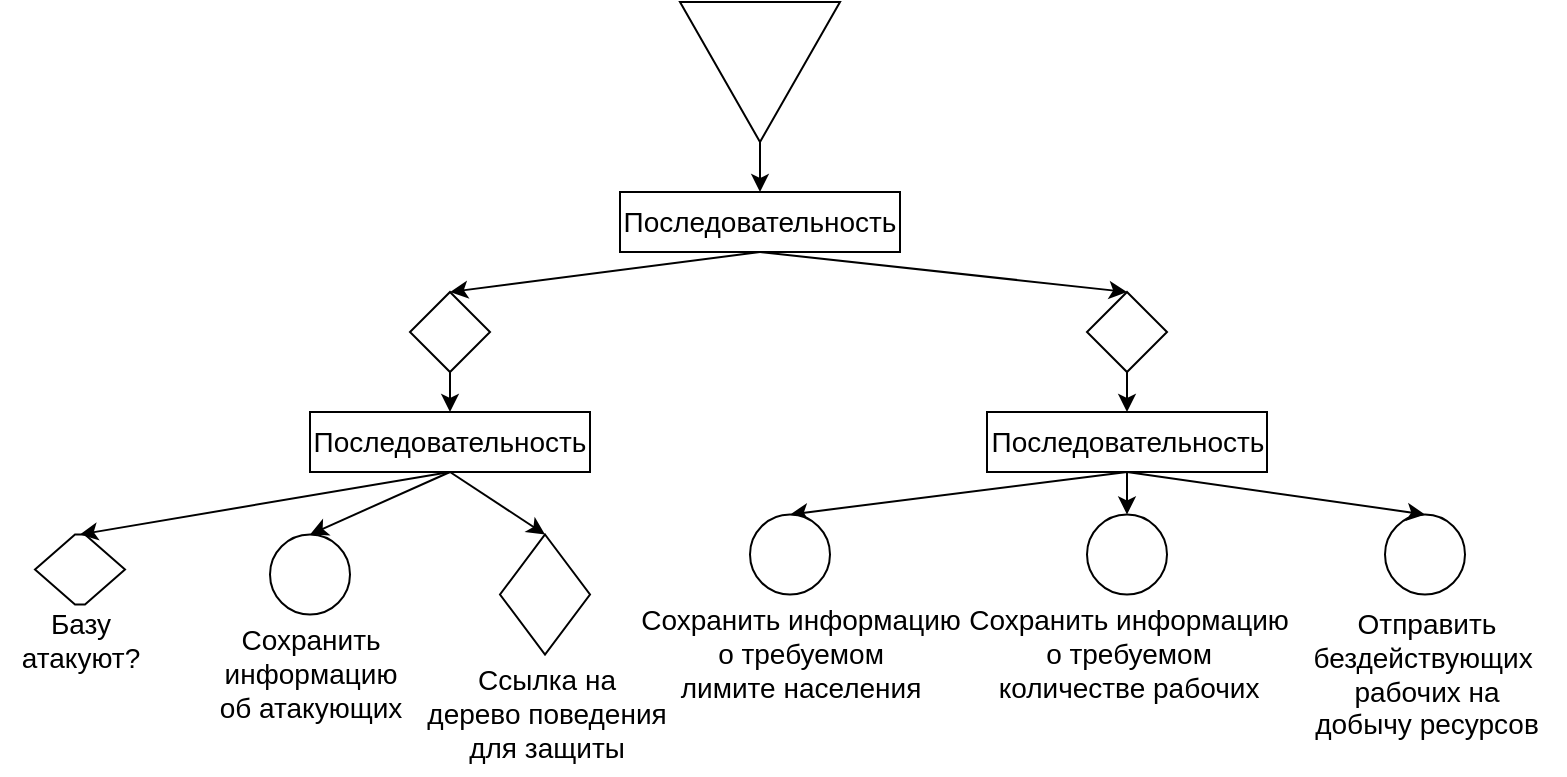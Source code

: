 <mxfile version="21.3.2" type="device">
  <diagram name="Страница 1" id="NafScCUxvAkmA_9nMTfZ">
    <mxGraphModel dx="1050" dy="515" grid="1" gridSize="10" guides="1" tooltips="1" connect="1" arrows="1" fold="1" page="1" pageScale="1" pageWidth="827" pageHeight="1169" math="0" shadow="0">
      <root>
        <mxCell id="0" />
        <mxCell id="1" parent="0" />
        <mxCell id="AoNDlb5lEAphUb0KFkj2-1" value="" style="triangle;whiteSpace=wrap;html=1;rotation=90;" parent="1" vertex="1">
          <mxGeometry x="370" y="80" width="70" height="80" as="geometry" />
        </mxCell>
        <mxCell id="AoNDlb5lEAphUb0KFkj2-3" value="&lt;font style=&quot;font-size: 14px;&quot;&gt;Последовательность&lt;/font&gt;" style="rounded=0;whiteSpace=wrap;html=1;" parent="1" vertex="1">
          <mxGeometry x="335" y="180" width="140" height="30" as="geometry" />
        </mxCell>
        <mxCell id="AoNDlb5lEAphUb0KFkj2-4" value="" style="endArrow=classic;html=1;rounded=0;exitX=1;exitY=0.5;exitDx=0;exitDy=0;entryX=0.5;entryY=0;entryDx=0;entryDy=0;" parent="1" source="AoNDlb5lEAphUb0KFkj2-1" target="AoNDlb5lEAphUb0KFkj2-3" edge="1">
          <mxGeometry width="50" height="50" relative="1" as="geometry">
            <mxPoint x="390" y="320" as="sourcePoint" />
            <mxPoint x="440" y="270" as="targetPoint" />
          </mxGeometry>
        </mxCell>
        <mxCell id="AoNDlb5lEAphUb0KFkj2-10" value="" style="endArrow=classic;html=1;rounded=0;exitX=0.5;exitY=1;exitDx=0;exitDy=0;entryX=0.5;entryY=0;entryDx=0;entryDy=0;" parent="1" source="AoNDlb5lEAphUb0KFkj2-3" target="VKQyHGG-fcrfAOe1fbZQ-6" edge="1">
          <mxGeometry width="50" height="50" relative="1" as="geometry">
            <mxPoint x="591" y="240" as="sourcePoint" />
            <mxPoint x="626" y="300" as="targetPoint" />
          </mxGeometry>
        </mxCell>
        <mxCell id="AoNDlb5lEAphUb0KFkj2-29" value="&lt;font style=&quot;font-size: 14px;&quot;&gt;Сохранить информацию&lt;br&gt;о требуемом &lt;br&gt;лимите населения&lt;/font&gt;" style="text;html=1;align=center;verticalAlign=middle;resizable=0;points=[];autosize=1;strokeColor=none;fillColor=none;" parent="1" vertex="1">
          <mxGeometry x="335" y="381.25" width="180" height="60" as="geometry" />
        </mxCell>
        <mxCell id="AoNDlb5lEAphUb0KFkj2-30" value="" style="endArrow=classic;html=1;rounded=0;exitX=0.5;exitY=1;exitDx=0;exitDy=0;entryX=0.5;entryY=0;entryDx=0;entryDy=0;" parent="1" source="VKQyHGG-fcrfAOe1fbZQ-1" target="VKQyHGG-fcrfAOe1fbZQ-23" edge="1">
          <mxGeometry width="50" height="50" relative="1" as="geometry">
            <mxPoint x="793.5" y="390" as="sourcePoint" />
            <mxPoint x="843.5" y="420" as="targetPoint" />
          </mxGeometry>
        </mxCell>
        <mxCell id="VKQyHGG-fcrfAOe1fbZQ-1" value="&lt;font style=&quot;font-size: 14px;&quot;&gt;Последовательность&lt;/font&gt;" style="rounded=0;whiteSpace=wrap;html=1;" vertex="1" parent="1">
          <mxGeometry x="518.5" y="290" width="140" height="30" as="geometry" />
        </mxCell>
        <mxCell id="VKQyHGG-fcrfAOe1fbZQ-4" value="" style="shape=hexagon;perimeter=hexagonPerimeter2;whiteSpace=wrap;html=1;fixedSize=1;" vertex="1" parent="1">
          <mxGeometry x="42.5" y="351.25" width="45" height="35" as="geometry" />
        </mxCell>
        <mxCell id="VKQyHGG-fcrfAOe1fbZQ-5" value="&lt;font style=&quot;font-size: 14px;&quot;&gt;Базу &lt;br&gt;атакуют?&lt;/font&gt;" style="text;html=1;align=center;verticalAlign=middle;resizable=0;points=[];autosize=1;strokeColor=none;fillColor=none;" vertex="1" parent="1">
          <mxGeometry x="25" y="378.75" width="80" height="50" as="geometry" />
        </mxCell>
        <mxCell id="VKQyHGG-fcrfAOe1fbZQ-6" value="" style="rhombus;whiteSpace=wrap;html=1;" vertex="1" parent="1">
          <mxGeometry x="568.5" y="230" width="40" height="40" as="geometry" />
        </mxCell>
        <mxCell id="VKQyHGG-fcrfAOe1fbZQ-7" value="&lt;font style=&quot;font-size: 14px;&quot;&gt;Последовательность&lt;/font&gt;" style="rounded=0;whiteSpace=wrap;html=1;" vertex="1" parent="1">
          <mxGeometry x="180" y="290" width="140" height="30" as="geometry" />
        </mxCell>
        <mxCell id="VKQyHGG-fcrfAOe1fbZQ-10" value="" style="rhombus;whiteSpace=wrap;html=1;" vertex="1" parent="1">
          <mxGeometry x="230" y="230" width="40" height="40" as="geometry" />
        </mxCell>
        <mxCell id="VKQyHGG-fcrfAOe1fbZQ-11" value="" style="endArrow=classic;html=1;rounded=0;exitX=0.5;exitY=1;exitDx=0;exitDy=0;entryX=0.5;entryY=0;entryDx=0;entryDy=0;" edge="1" parent="1" source="AoNDlb5lEAphUb0KFkj2-3" target="VKQyHGG-fcrfAOe1fbZQ-10">
          <mxGeometry width="50" height="50" relative="1" as="geometry">
            <mxPoint x="430" y="270" as="sourcePoint" />
            <mxPoint x="480" y="220" as="targetPoint" />
          </mxGeometry>
        </mxCell>
        <mxCell id="VKQyHGG-fcrfAOe1fbZQ-12" value="" style="endArrow=classic;html=1;rounded=0;exitX=0.5;exitY=1;exitDx=0;exitDy=0;entryX=0.5;entryY=0;entryDx=0;entryDy=0;" edge="1" parent="1" source="VKQyHGG-fcrfAOe1fbZQ-6" target="VKQyHGG-fcrfAOe1fbZQ-1">
          <mxGeometry width="50" height="50" relative="1" as="geometry">
            <mxPoint x="613.5" y="270" as="sourcePoint" />
            <mxPoint x="663.5" y="220" as="targetPoint" />
          </mxGeometry>
        </mxCell>
        <mxCell id="VKQyHGG-fcrfAOe1fbZQ-13" value="" style="endArrow=classic;html=1;rounded=0;exitX=0.5;exitY=1;exitDx=0;exitDy=0;entryX=0.5;entryY=0;entryDx=0;entryDy=0;" edge="1" parent="1" source="VKQyHGG-fcrfAOe1fbZQ-10" target="VKQyHGG-fcrfAOe1fbZQ-7">
          <mxGeometry width="50" height="50" relative="1" as="geometry">
            <mxPoint x="470" y="270" as="sourcePoint" />
            <mxPoint x="520" y="220" as="targetPoint" />
          </mxGeometry>
        </mxCell>
        <mxCell id="VKQyHGG-fcrfAOe1fbZQ-15" value="" style="ellipse;whiteSpace=wrap;html=1;aspect=fixed;" vertex="1" parent="1">
          <mxGeometry x="160" y="351.25" width="40" height="40" as="geometry" />
        </mxCell>
        <mxCell id="VKQyHGG-fcrfAOe1fbZQ-16" value="&lt;font style=&quot;font-size: 14px;&quot;&gt;Сохранить&lt;br&gt;информацию&lt;br&gt;об атакующих&lt;/font&gt;" style="text;html=1;align=center;verticalAlign=middle;resizable=0;points=[];autosize=1;strokeColor=none;fillColor=none;" vertex="1" parent="1">
          <mxGeometry x="125" y="391.25" width="110" height="60" as="geometry" />
        </mxCell>
        <mxCell id="VKQyHGG-fcrfAOe1fbZQ-17" value="" style="rhombus;whiteSpace=wrap;html=1;" vertex="1" parent="1">
          <mxGeometry x="275" y="351.25" width="45" height="60" as="geometry" />
        </mxCell>
        <mxCell id="VKQyHGG-fcrfAOe1fbZQ-18" value="&lt;font style=&quot;font-size: 14px;&quot;&gt;Ссылка на&lt;br&gt;дерево поведения&lt;br&gt;для защиты&lt;/font&gt;" style="text;html=1;align=center;verticalAlign=middle;resizable=0;points=[];autosize=1;strokeColor=none;fillColor=none;" vertex="1" parent="1">
          <mxGeometry x="227.5" y="411.25" width="140" height="60" as="geometry" />
        </mxCell>
        <mxCell id="VKQyHGG-fcrfAOe1fbZQ-19" value="" style="endArrow=classic;html=1;rounded=0;exitX=0.5;exitY=1;exitDx=0;exitDy=0;entryX=0.5;entryY=0;entryDx=0;entryDy=0;" edge="1" parent="1" source="VKQyHGG-fcrfAOe1fbZQ-7" target="VKQyHGG-fcrfAOe1fbZQ-4">
          <mxGeometry width="50" height="50" relative="1" as="geometry">
            <mxPoint x="430" y="470" as="sourcePoint" />
            <mxPoint x="480" y="420" as="targetPoint" />
          </mxGeometry>
        </mxCell>
        <mxCell id="VKQyHGG-fcrfAOe1fbZQ-20" value="" style="endArrow=classic;html=1;rounded=0;exitX=0.5;exitY=1;exitDx=0;exitDy=0;entryX=0.5;entryY=0;entryDx=0;entryDy=0;" edge="1" parent="1" source="VKQyHGG-fcrfAOe1fbZQ-7" target="VKQyHGG-fcrfAOe1fbZQ-15">
          <mxGeometry width="50" height="50" relative="1" as="geometry">
            <mxPoint x="430" y="470" as="sourcePoint" />
            <mxPoint x="480" y="420" as="targetPoint" />
          </mxGeometry>
        </mxCell>
        <mxCell id="VKQyHGG-fcrfAOe1fbZQ-21" value="" style="endArrow=classic;html=1;rounded=0;exitX=0.5;exitY=1;exitDx=0;exitDy=0;entryX=0.5;entryY=0;entryDx=0;entryDy=0;" edge="1" parent="1" source="VKQyHGG-fcrfAOe1fbZQ-7" target="VKQyHGG-fcrfAOe1fbZQ-17">
          <mxGeometry width="50" height="50" relative="1" as="geometry">
            <mxPoint x="430" y="470" as="sourcePoint" />
            <mxPoint x="480" y="420" as="targetPoint" />
          </mxGeometry>
        </mxCell>
        <mxCell id="VKQyHGG-fcrfAOe1fbZQ-23" value="" style="ellipse;whiteSpace=wrap;html=1;aspect=fixed;" vertex="1" parent="1">
          <mxGeometry x="400" y="341.25" width="40" height="40" as="geometry" />
        </mxCell>
        <mxCell id="VKQyHGG-fcrfAOe1fbZQ-24" value="&lt;font style=&quot;font-size: 14px;&quot;&gt;Сохранить информацию&lt;br&gt;о требуемом &lt;br&gt;количестве рабочих&lt;br&gt;&lt;/font&gt;" style="text;html=1;align=center;verticalAlign=middle;resizable=0;points=[];autosize=1;strokeColor=none;fillColor=none;" vertex="1" parent="1">
          <mxGeometry x="498.5" y="381.25" width="180" height="60" as="geometry" />
        </mxCell>
        <mxCell id="VKQyHGG-fcrfAOe1fbZQ-25" value="" style="ellipse;whiteSpace=wrap;html=1;aspect=fixed;" vertex="1" parent="1">
          <mxGeometry x="568.5" y="341.25" width="40" height="40" as="geometry" />
        </mxCell>
        <mxCell id="VKQyHGG-fcrfAOe1fbZQ-26" value="" style="endArrow=classic;html=1;rounded=0;exitX=0.5;exitY=1;exitDx=0;exitDy=0;entryX=0.5;entryY=0;entryDx=0;entryDy=0;" edge="1" parent="1" source="VKQyHGG-fcrfAOe1fbZQ-1" target="VKQyHGG-fcrfAOe1fbZQ-25">
          <mxGeometry width="50" height="50" relative="1" as="geometry">
            <mxPoint x="427.5" y="430" as="sourcePoint" />
            <mxPoint x="477.5" y="380" as="targetPoint" />
          </mxGeometry>
        </mxCell>
        <mxCell id="VKQyHGG-fcrfAOe1fbZQ-27" value="" style="ellipse;whiteSpace=wrap;html=1;aspect=fixed;" vertex="1" parent="1">
          <mxGeometry x="717.5" y="341.25" width="40" height="40" as="geometry" />
        </mxCell>
        <mxCell id="VKQyHGG-fcrfAOe1fbZQ-28" value="" style="endArrow=classic;html=1;rounded=0;exitX=0.5;exitY=1;exitDx=0;exitDy=0;entryX=0.5;entryY=0;entryDx=0;entryDy=0;" edge="1" parent="1" source="VKQyHGG-fcrfAOe1fbZQ-1" target="VKQyHGG-fcrfAOe1fbZQ-27">
          <mxGeometry width="50" height="50" relative="1" as="geometry">
            <mxPoint x="427.5" y="330" as="sourcePoint" />
            <mxPoint x="477.5" y="280" as="targetPoint" />
          </mxGeometry>
        </mxCell>
        <mxCell id="VKQyHGG-fcrfAOe1fbZQ-29" value="&lt;font style=&quot;font-size: 14px;&quot;&gt;Отправить &lt;br&gt;бездействующих&amp;nbsp;&lt;br&gt;рабочих на &lt;br&gt;добычу ресурсов&lt;br&gt;&lt;/font&gt;" style="text;html=1;align=center;verticalAlign=middle;resizable=0;points=[];autosize=1;strokeColor=none;fillColor=none;" vertex="1" parent="1">
          <mxGeometry x="667.5" y="381.25" width="140" height="80" as="geometry" />
        </mxCell>
      </root>
    </mxGraphModel>
  </diagram>
</mxfile>
